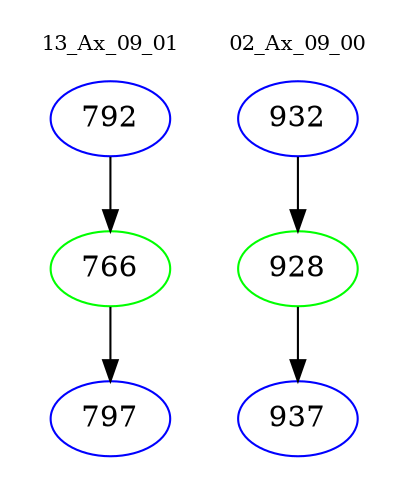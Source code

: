 digraph{
subgraph cluster_0 {
color = white
label = "13_Ax_09_01";
fontsize=10;
T0_792 [label="792", color="blue"]
T0_792 -> T0_766 [color="black"]
T0_766 [label="766", color="green"]
T0_766 -> T0_797 [color="black"]
T0_797 [label="797", color="blue"]
}
subgraph cluster_1 {
color = white
label = "02_Ax_09_00";
fontsize=10;
T1_932 [label="932", color="blue"]
T1_932 -> T1_928 [color="black"]
T1_928 [label="928", color="green"]
T1_928 -> T1_937 [color="black"]
T1_937 [label="937", color="blue"]
}
}
